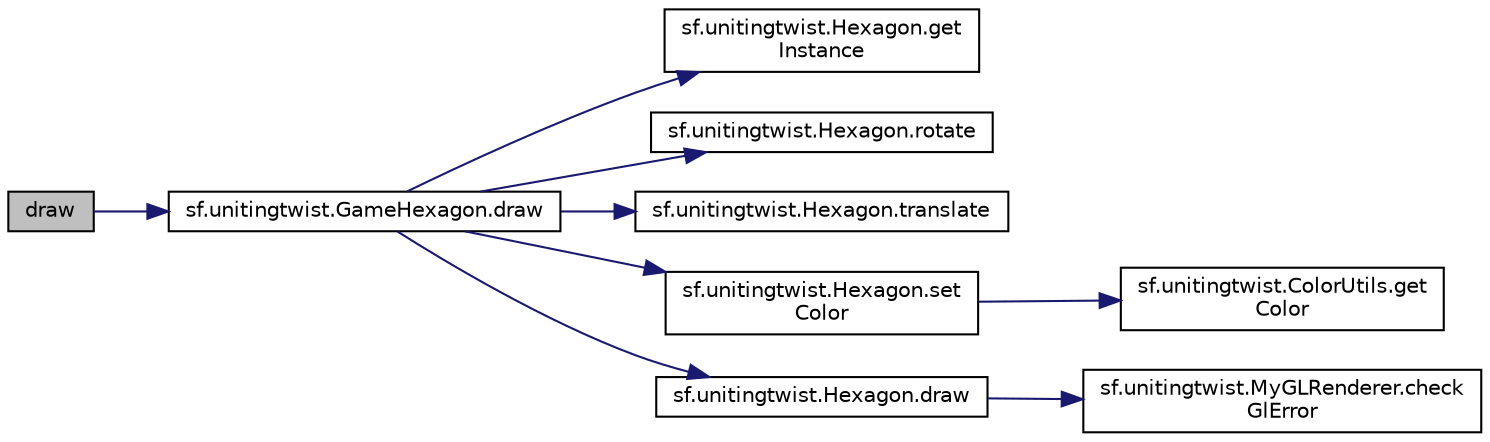 digraph "draw"
{
  edge [fontname="Helvetica",fontsize="10",labelfontname="Helvetica",labelfontsize="10"];
  node [fontname="Helvetica",fontsize="10",shape=record];
  rankdir="LR";
  Node0 [label="draw",height=0.2,width=0.4,color="black", fillcolor="grey75", style="filled", fontcolor="black"];
  Node0 -> Node1 [color="midnightblue",fontsize="10",style="solid",fontname="Helvetica"];
  Node1 [label="sf.unitingtwist.GameHexagon.draw",height=0.2,width=0.4,color="black", fillcolor="white", style="filled",URL="$classsf_1_1unitingtwist_1_1_game_hexagon.html#ace8a0d2a4e41b6d83897d48fd91a7ab3"];
  Node1 -> Node2 [color="midnightblue",fontsize="10",style="solid",fontname="Helvetica"];
  Node2 [label="sf.unitingtwist.Hexagon.get\lInstance",height=0.2,width=0.4,color="black", fillcolor="white", style="filled",URL="$classsf_1_1unitingtwist_1_1_hexagon.html#a0428295cb76ddb8aaa39007c6e98a294"];
  Node1 -> Node3 [color="midnightblue",fontsize="10",style="solid",fontname="Helvetica"];
  Node3 [label="sf.unitingtwist.Hexagon.rotate",height=0.2,width=0.4,color="black", fillcolor="white", style="filled",URL="$classsf_1_1unitingtwist_1_1_hexagon.html#a523014438b1a8318ec0915c2ce0a3430"];
  Node1 -> Node4 [color="midnightblue",fontsize="10",style="solid",fontname="Helvetica"];
  Node4 [label="sf.unitingtwist.Hexagon.translate",height=0.2,width=0.4,color="black", fillcolor="white", style="filled",URL="$classsf_1_1unitingtwist_1_1_hexagon.html#aaf32fd3f86bbef7279898dd958c847cd"];
  Node1 -> Node5 [color="midnightblue",fontsize="10",style="solid",fontname="Helvetica"];
  Node5 [label="sf.unitingtwist.Hexagon.set\lColor",height=0.2,width=0.4,color="black", fillcolor="white", style="filled",URL="$classsf_1_1unitingtwist_1_1_hexagon.html#a1cc9d5666b1d32b3e35f88192b3b4d3f"];
  Node5 -> Node6 [color="midnightblue",fontsize="10",style="solid",fontname="Helvetica"];
  Node6 [label="sf.unitingtwist.ColorUtils.get\lColor",height=0.2,width=0.4,color="black", fillcolor="white", style="filled",URL="$classsf_1_1unitingtwist_1_1_color_utils.html#aa3a7d7ee785a482b0ff389374266933a"];
  Node1 -> Node7 [color="midnightblue",fontsize="10",style="solid",fontname="Helvetica"];
  Node7 [label="sf.unitingtwist.Hexagon.draw",height=0.2,width=0.4,color="black", fillcolor="white", style="filled",URL="$classsf_1_1unitingtwist_1_1_hexagon.html#ace8a0d2a4e41b6d83897d48fd91a7ab3",tooltip="Encapsulates the OpenGL ES instructions for drawing this shape. "];
  Node7 -> Node8 [color="midnightblue",fontsize="10",style="solid",fontname="Helvetica"];
  Node8 [label="sf.unitingtwist.MyGLRenderer.check\lGlError",height=0.2,width=0.4,color="black", fillcolor="white", style="filled",URL="$classsf_1_1unitingtwist_1_1_my_g_l_renderer.html#afc7bb79511afe0d6da9e42e87727e834",tooltip="Utility method for debugging OpenGL calls. "];
}
